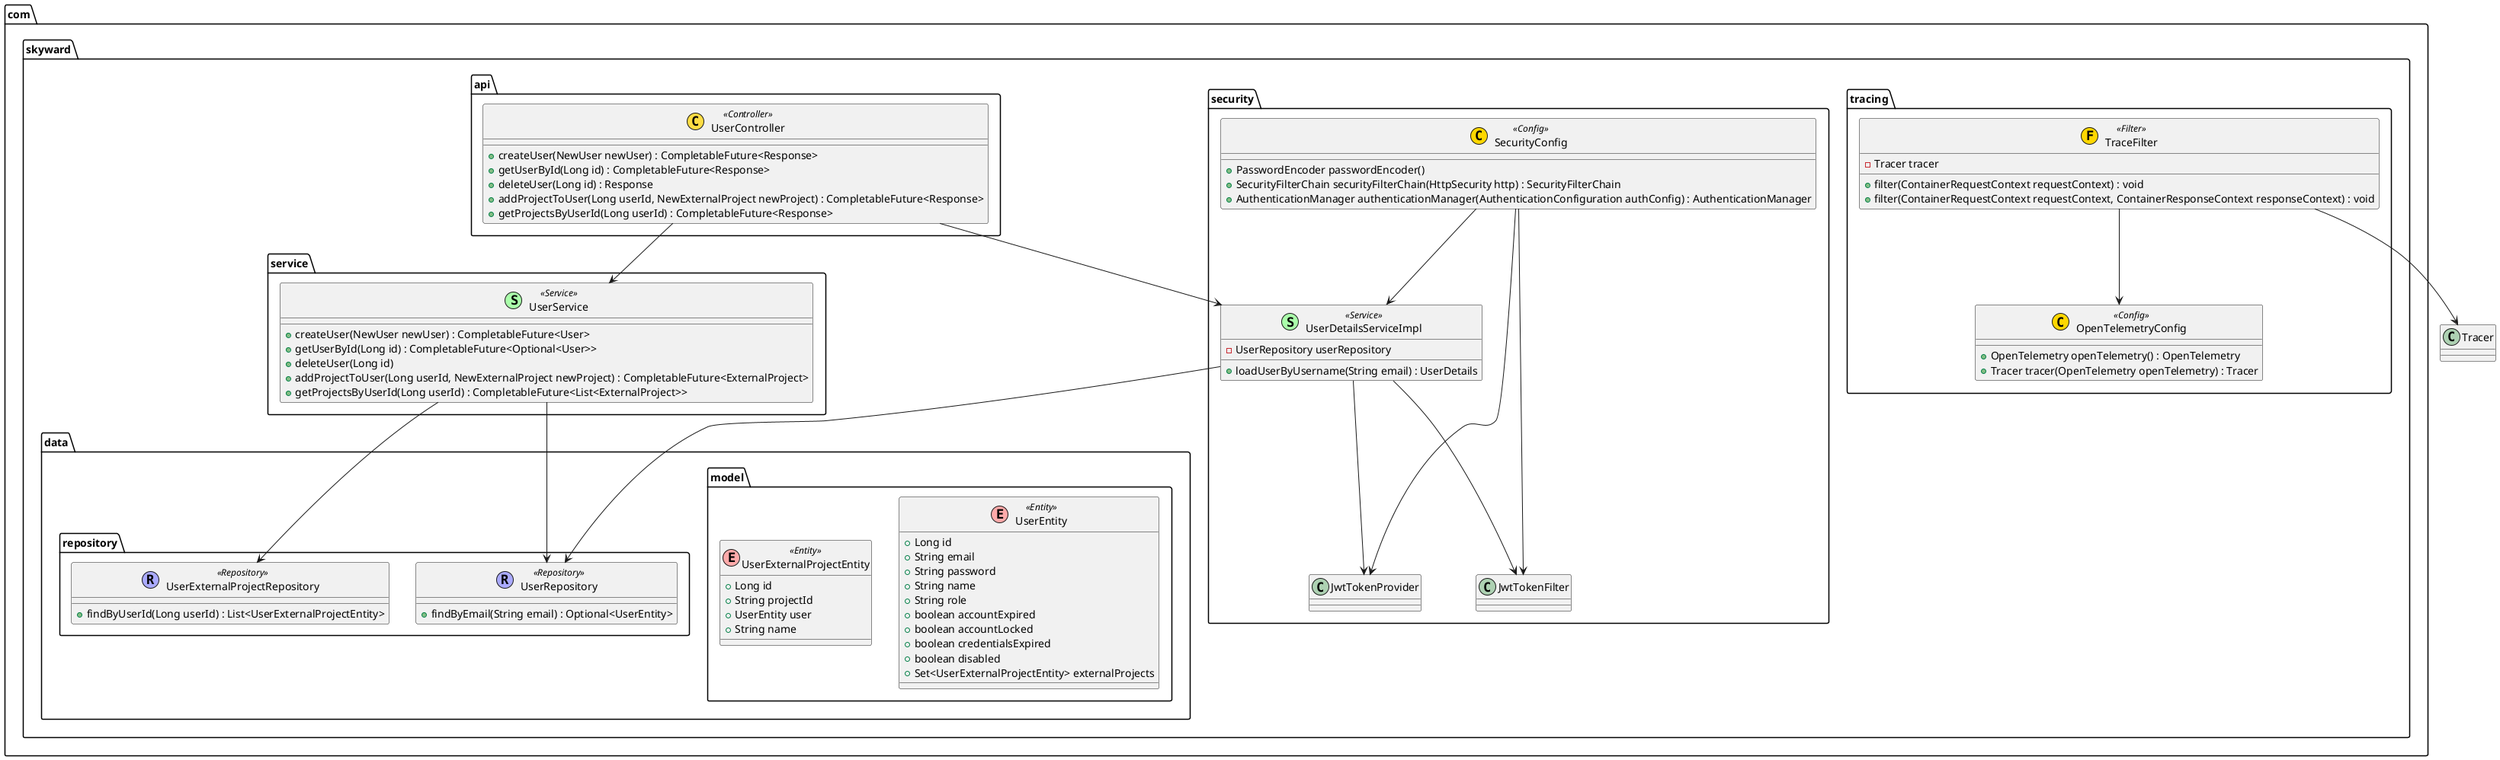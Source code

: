 @startuml
!define ENTITY(entityName) class entityName << (E,#FFAAAA) Entity >>
!define REPOSITORY(repositoryName) class repositoryName << (R,#AAAAFF) Repository >>
!define SERVICE(serviceName) class serviceName << (S,#AAFFAA) Service >>
!define CONFIG(configName) class configName << (C,#FFD700) Config >>
!define FILTER(filterName) class filterName << (F,#FFD700) Filter >>
!define CONTROLLER(controllerName) class controllerName << (C,#FFDD44) Controller >>

package com.skyward.data.model {
    ENTITY(UserEntity) {
        +Long id
        +String email
        +String password
        +String name
        +String role
        +boolean accountExpired
        +boolean accountLocked
        +boolean credentialsExpired
        +boolean disabled
        +Set<UserExternalProjectEntity> externalProjects
    }

    ENTITY(UserExternalProjectEntity) {
        +Long id
        +String projectId
        +UserEntity user
        +String name
    }
}

package com.skyward.data.repository {
    REPOSITORY(UserRepository) {
        +findByEmail(String email) : Optional<UserEntity>
    }

    REPOSITORY(UserExternalProjectRepository) {
        +findByUserId(Long userId) : List<UserExternalProjectEntity>
    }
}

package com.skyward.security {
    SERVICE(UserDetailsServiceImpl) {
        -UserRepository userRepository
        +loadUserByUsername(String email) : UserDetails
    }

    CONFIG(SecurityConfig) {
        +PasswordEncoder passwordEncoder()
        +SecurityFilterChain securityFilterChain(HttpSecurity http) : SecurityFilterChain
        +AuthenticationManager authenticationManager(AuthenticationConfiguration authConfig) : AuthenticationManager
    }

    class JwtTokenProvider
    class JwtTokenFilter
}

package com.skyward.service {
    SERVICE(UserService) {
        +createUser(NewUser newUser) : CompletableFuture<User>
        +getUserById(Long id) : CompletableFuture<Optional<User>>
        +deleteUser(Long id)
        +addProjectToUser(Long userId, NewExternalProject newProject) : CompletableFuture<ExternalProject>
        +getProjectsByUserId(Long userId) : CompletableFuture<List<ExternalProject>>
    }
}

package com.skyward.tracing {
    CONFIG(OpenTelemetryConfig) {
        +OpenTelemetry openTelemetry() : OpenTelemetry
        +Tracer tracer(OpenTelemetry openTelemetry) : Tracer
    }

    FILTER(TraceFilter) {
        -Tracer tracer
        +filter(ContainerRequestContext requestContext) : void
        +filter(ContainerRequestContext requestContext, ContainerResponseContext responseContext) : void
    }
}

package com.skyward.api {
    CONTROLLER(UserController) {
        +createUser(NewUser newUser) : CompletableFuture<Response>
        +getUserById(Long id) : CompletableFuture<Response>
        +deleteUser(Long id) : Response
        +addProjectToUser(Long userId, NewExternalProject newProject) : CompletableFuture<Response>
        +getProjectsByUserId(Long userId) : CompletableFuture<Response>
    }
}

UserDetailsServiceImpl --> UserRepository
UserDetailsServiceImpl --> JwtTokenProvider
UserDetailsServiceImpl --> JwtTokenFilter
SecurityConfig --> UserDetailsServiceImpl
SecurityConfig --> JwtTokenProvider
SecurityConfig --> JwtTokenFilter

UserService --> UserRepository
UserService --> UserExternalProjectRepository

TraceFilter --> OpenTelemetryConfig
TraceFilter --> Tracer

UserController --> UserService
UserController --> UserDetailsServiceImpl

@enduml